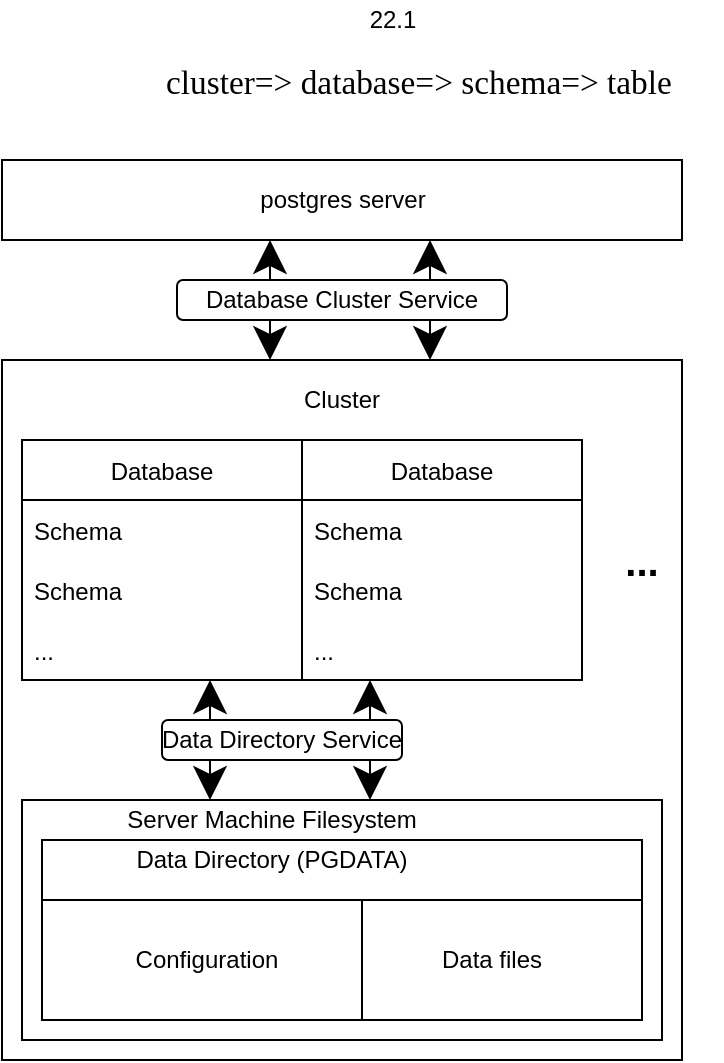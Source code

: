 <mxfile version="15.3.4" type="device"><diagram id="y1jVDqibj-WfzSa44xAi" name="Page-1"><mxGraphModel dx="-311" dy="792" grid="0" gridSize="10" guides="1" tooltips="1" connect="1" arrows="1" fold="1" page="1" pageScale="1" pageWidth="850" pageHeight="1100" math="0" shadow="0"><root><mxCell id="0"/><mxCell id="1" parent="0"/><mxCell id="ouOx-gm0lloOFnZumZqy-78" value="" style="endArrow=classic;startArrow=classic;html=1;startSize=14;endSize=14;sourcePerimeterSpacing=8;targetPerimeterSpacing=8;" edge="1" parent="1"><mxGeometry width="50" height="50" relative="1" as="geometry"><mxPoint x="1034" y="510" as="sourcePoint"/><mxPoint x="1034" y="450" as="targetPoint"/></mxGeometry></mxCell><mxCell id="ouOx-gm0lloOFnZumZqy-21" value="&lt;span style=&quot;left: 200px ; top: 377.999px ; font-size: 16.667px ; font-family: serif ; transform: scalex(1.011)&quot; dir=&quot;ltr&quot;&gt;cluster=&amp;gt; database=&amp;gt; schema=&amp;gt; table &lt;/span&gt;" style="text;whiteSpace=wrap;html=1;" vertex="1" parent="1"><mxGeometry x="980" y="355" width="280" height="30" as="geometry"/></mxCell><mxCell id="ouOx-gm0lloOFnZumZqy-22" value="22.1" style="text;html=1;align=center;verticalAlign=middle;resizable=0;points=[];autosize=1;strokeColor=none;fillColor=none;" vertex="1" parent="1"><mxGeometry x="1075" y="330" width="40" height="20" as="geometry"/></mxCell><mxCell id="ouOx-gm0lloOFnZumZqy-37" value="" style="rounded=0;whiteSpace=wrap;html=1;hachureGap=4;pointerEvents=0;" vertex="1" parent="1"><mxGeometry x="900" y="410" width="340" height="40" as="geometry"/></mxCell><mxCell id="ouOx-gm0lloOFnZumZqy-38" value="postgres server" style="text;html=1;strokeColor=none;fillColor=none;align=center;verticalAlign=middle;whiteSpace=wrap;rounded=0;hachureGap=4;pointerEvents=0;" vertex="1" parent="1"><mxGeometry x="1022.5" y="420" width="95" height="20" as="geometry"/></mxCell><mxCell id="ouOx-gm0lloOFnZumZqy-39" value="" style="rounded=0;whiteSpace=wrap;html=1;hachureGap=4;pointerEvents=0;" vertex="1" parent="1"><mxGeometry x="900" y="510" width="340" height="350" as="geometry"/></mxCell><mxCell id="ouOx-gm0lloOFnZumZqy-40" value="Cluster" style="text;html=1;strokeColor=none;fillColor=none;align=center;verticalAlign=middle;whiteSpace=wrap;rounded=0;hachureGap=4;pointerEvents=0;" vertex="1" parent="1"><mxGeometry x="1050" y="520" width="40" height="20" as="geometry"/></mxCell><mxCell id="ouOx-gm0lloOFnZumZqy-43" value="Database" style="swimlane;fontStyle=0;childLayout=stackLayout;horizontal=1;startSize=30;horizontalStack=0;resizeParent=1;resizeParentMax=0;resizeLast=0;collapsible=1;marginBottom=0;hachureGap=4;pointerEvents=0;" vertex="1" parent="1"><mxGeometry x="910" y="550" width="140" height="120" as="geometry"/></mxCell><mxCell id="ouOx-gm0lloOFnZumZqy-44" value="Schema" style="text;strokeColor=none;fillColor=none;align=left;verticalAlign=middle;spacingLeft=4;spacingRight=4;overflow=hidden;points=[[0,0.5],[1,0.5]];portConstraint=eastwest;rotatable=0;" vertex="1" parent="ouOx-gm0lloOFnZumZqy-43"><mxGeometry y="30" width="140" height="30" as="geometry"/></mxCell><mxCell id="ouOx-gm0lloOFnZumZqy-45" value="Schema" style="text;strokeColor=none;fillColor=none;align=left;verticalAlign=middle;spacingLeft=4;spacingRight=4;overflow=hidden;points=[[0,0.5],[1,0.5]];portConstraint=eastwest;rotatable=0;" vertex="1" parent="ouOx-gm0lloOFnZumZqy-43"><mxGeometry y="60" width="140" height="30" as="geometry"/></mxCell><mxCell id="ouOx-gm0lloOFnZumZqy-46" value="..." style="text;strokeColor=none;fillColor=none;align=left;verticalAlign=middle;spacingLeft=4;spacingRight=4;overflow=hidden;points=[[0,0.5],[1,0.5]];portConstraint=eastwest;rotatable=0;" vertex="1" parent="ouOx-gm0lloOFnZumZqy-43"><mxGeometry y="90" width="140" height="30" as="geometry"/></mxCell><mxCell id="ouOx-gm0lloOFnZumZqy-47" value="Database" style="swimlane;fontStyle=0;childLayout=stackLayout;horizontal=1;startSize=30;horizontalStack=0;resizeParent=1;resizeParentMax=0;resizeLast=0;collapsible=1;marginBottom=0;hachureGap=4;pointerEvents=0;" vertex="1" parent="1"><mxGeometry x="1050" y="550" width="140" height="120" as="geometry"/></mxCell><mxCell id="ouOx-gm0lloOFnZumZqy-48" value="Schema" style="text;strokeColor=none;fillColor=none;align=left;verticalAlign=middle;spacingLeft=4;spacingRight=4;overflow=hidden;points=[[0,0.5],[1,0.5]];portConstraint=eastwest;rotatable=0;" vertex="1" parent="ouOx-gm0lloOFnZumZqy-47"><mxGeometry y="30" width="140" height="30" as="geometry"/></mxCell><mxCell id="ouOx-gm0lloOFnZumZqy-49" value="Schema" style="text;strokeColor=none;fillColor=none;align=left;verticalAlign=middle;spacingLeft=4;spacingRight=4;overflow=hidden;points=[[0,0.5],[1,0.5]];portConstraint=eastwest;rotatable=0;" vertex="1" parent="ouOx-gm0lloOFnZumZqy-47"><mxGeometry y="60" width="140" height="30" as="geometry"/></mxCell><mxCell id="ouOx-gm0lloOFnZumZqy-50" value="..." style="text;strokeColor=none;fillColor=none;align=left;verticalAlign=middle;spacingLeft=4;spacingRight=4;overflow=hidden;points=[[0,0.5],[1,0.5]];portConstraint=eastwest;rotatable=0;" vertex="1" parent="ouOx-gm0lloOFnZumZqy-47"><mxGeometry y="90" width="140" height="30" as="geometry"/></mxCell><mxCell id="ouOx-gm0lloOFnZumZqy-51" value="&lt;b&gt;&lt;font style=&quot;font-size: 20px&quot;&gt;...&lt;/font&gt;&lt;/b&gt;" style="text;html=1;strokeColor=none;fillColor=none;align=center;verticalAlign=middle;whiteSpace=wrap;rounded=0;hachureGap=4;pointerEvents=0;" vertex="1" parent="1"><mxGeometry x="1200" y="600" width="40" height="20" as="geometry"/></mxCell><mxCell id="ouOx-gm0lloOFnZumZqy-59" value="" style="rounded=0;whiteSpace=wrap;html=1;hachureGap=4;pointerEvents=0;" vertex="1" parent="1"><mxGeometry x="910" y="730" width="320" height="120" as="geometry"/></mxCell><mxCell id="ouOx-gm0lloOFnZumZqy-60" value="Server Machine Filesystem" style="text;html=1;strokeColor=none;fillColor=none;align=center;verticalAlign=middle;whiteSpace=wrap;rounded=0;hachureGap=4;pointerEvents=0;" vertex="1" parent="1"><mxGeometry x="940" y="730" width="190" height="20" as="geometry"/></mxCell><mxCell id="ouOx-gm0lloOFnZumZqy-61" value="" style="rounded=0;whiteSpace=wrap;html=1;hachureGap=4;pointerEvents=0;" vertex="1" parent="1"><mxGeometry x="920" y="750" width="300" height="90" as="geometry"/></mxCell><mxCell id="ouOx-gm0lloOFnZumZqy-62" value="Data Directory (PGDATA)" style="text;html=1;strokeColor=none;fillColor=none;align=center;verticalAlign=middle;whiteSpace=wrap;rounded=0;hachureGap=4;pointerEvents=0;" vertex="1" parent="1"><mxGeometry x="960" y="750" width="150" height="20" as="geometry"/></mxCell><mxCell id="ouOx-gm0lloOFnZumZqy-63" value="" style="rounded=0;whiteSpace=wrap;html=1;hachureGap=4;pointerEvents=0;" vertex="1" parent="1"><mxGeometry x="920" y="780" width="160" height="60" as="geometry"/></mxCell><mxCell id="ouOx-gm0lloOFnZumZqy-64" value="Configuration" style="text;html=1;strokeColor=none;fillColor=none;align=center;verticalAlign=middle;whiteSpace=wrap;rounded=0;hachureGap=4;pointerEvents=0;" vertex="1" parent="1"><mxGeometry x="965" y="800" width="75" height="20" as="geometry"/></mxCell><mxCell id="ouOx-gm0lloOFnZumZqy-65" value="" style="rounded=0;whiteSpace=wrap;html=1;hachureGap=4;pointerEvents=0;" vertex="1" parent="1"><mxGeometry x="1080" y="780" width="140" height="60" as="geometry"/></mxCell><mxCell id="ouOx-gm0lloOFnZumZqy-66" value="Data files" style="text;html=1;strokeColor=none;fillColor=none;align=center;verticalAlign=middle;whiteSpace=wrap;rounded=0;hachureGap=4;pointerEvents=0;" vertex="1" parent="1"><mxGeometry x="1110" y="800" width="70" height="20" as="geometry"/></mxCell><mxCell id="ouOx-gm0lloOFnZumZqy-74" value="" style="endArrow=classic;startArrow=classic;html=1;startSize=14;endSize=14;sourcePerimeterSpacing=8;targetPerimeterSpacing=8;" edge="1" parent="1"><mxGeometry width="50" height="50" relative="1" as="geometry"><mxPoint x="1114" y="510" as="sourcePoint"/><mxPoint x="1114" y="450" as="targetPoint"/></mxGeometry></mxCell><mxCell id="ouOx-gm0lloOFnZumZqy-75" value="" style="rounded=1;whiteSpace=wrap;html=1;hachureGap=4;pointerEvents=0;" vertex="1" parent="1"><mxGeometry x="987.5" y="470" width="165" height="20" as="geometry"/></mxCell><mxCell id="ouOx-gm0lloOFnZumZqy-76" value="Database Cluster Service" style="text;html=1;strokeColor=none;fillColor=none;align=center;verticalAlign=middle;whiteSpace=wrap;rounded=0;hachureGap=4;pointerEvents=0;" vertex="1" parent="1"><mxGeometry x="1000" y="470" width="140" height="20" as="geometry"/></mxCell><mxCell id="ouOx-gm0lloOFnZumZqy-79" value="" style="endArrow=classic;startArrow=classic;html=1;startSize=14;endSize=14;sourcePerimeterSpacing=8;targetPerimeterSpacing=8;" edge="1" parent="1"><mxGeometry width="50" height="50" relative="1" as="geometry"><mxPoint x="1004" y="730" as="sourcePoint"/><mxPoint x="1004" y="670" as="targetPoint"/></mxGeometry></mxCell><mxCell id="ouOx-gm0lloOFnZumZqy-80" value="" style="endArrow=classic;startArrow=classic;html=1;startSize=14;endSize=14;sourcePerimeterSpacing=8;targetPerimeterSpacing=8;" edge="1" parent="1"><mxGeometry width="50" height="50" relative="1" as="geometry"><mxPoint x="1084" y="730" as="sourcePoint"/><mxPoint x="1084" y="670" as="targetPoint"/></mxGeometry></mxCell><mxCell id="ouOx-gm0lloOFnZumZqy-81" value="" style="rounded=1;whiteSpace=wrap;html=1;hachureGap=4;pointerEvents=0;" vertex="1" parent="1"><mxGeometry x="980" y="690" width="120" height="20" as="geometry"/></mxCell><mxCell id="ouOx-gm0lloOFnZumZqy-82" value="Data Directory Service" style="text;html=1;strokeColor=none;fillColor=none;align=center;verticalAlign=middle;whiteSpace=wrap;rounded=0;hachureGap=4;pointerEvents=0;" vertex="1" parent="1"><mxGeometry x="965" y="690" width="150" height="20" as="geometry"/></mxCell></root></mxGraphModel></diagram></mxfile>
